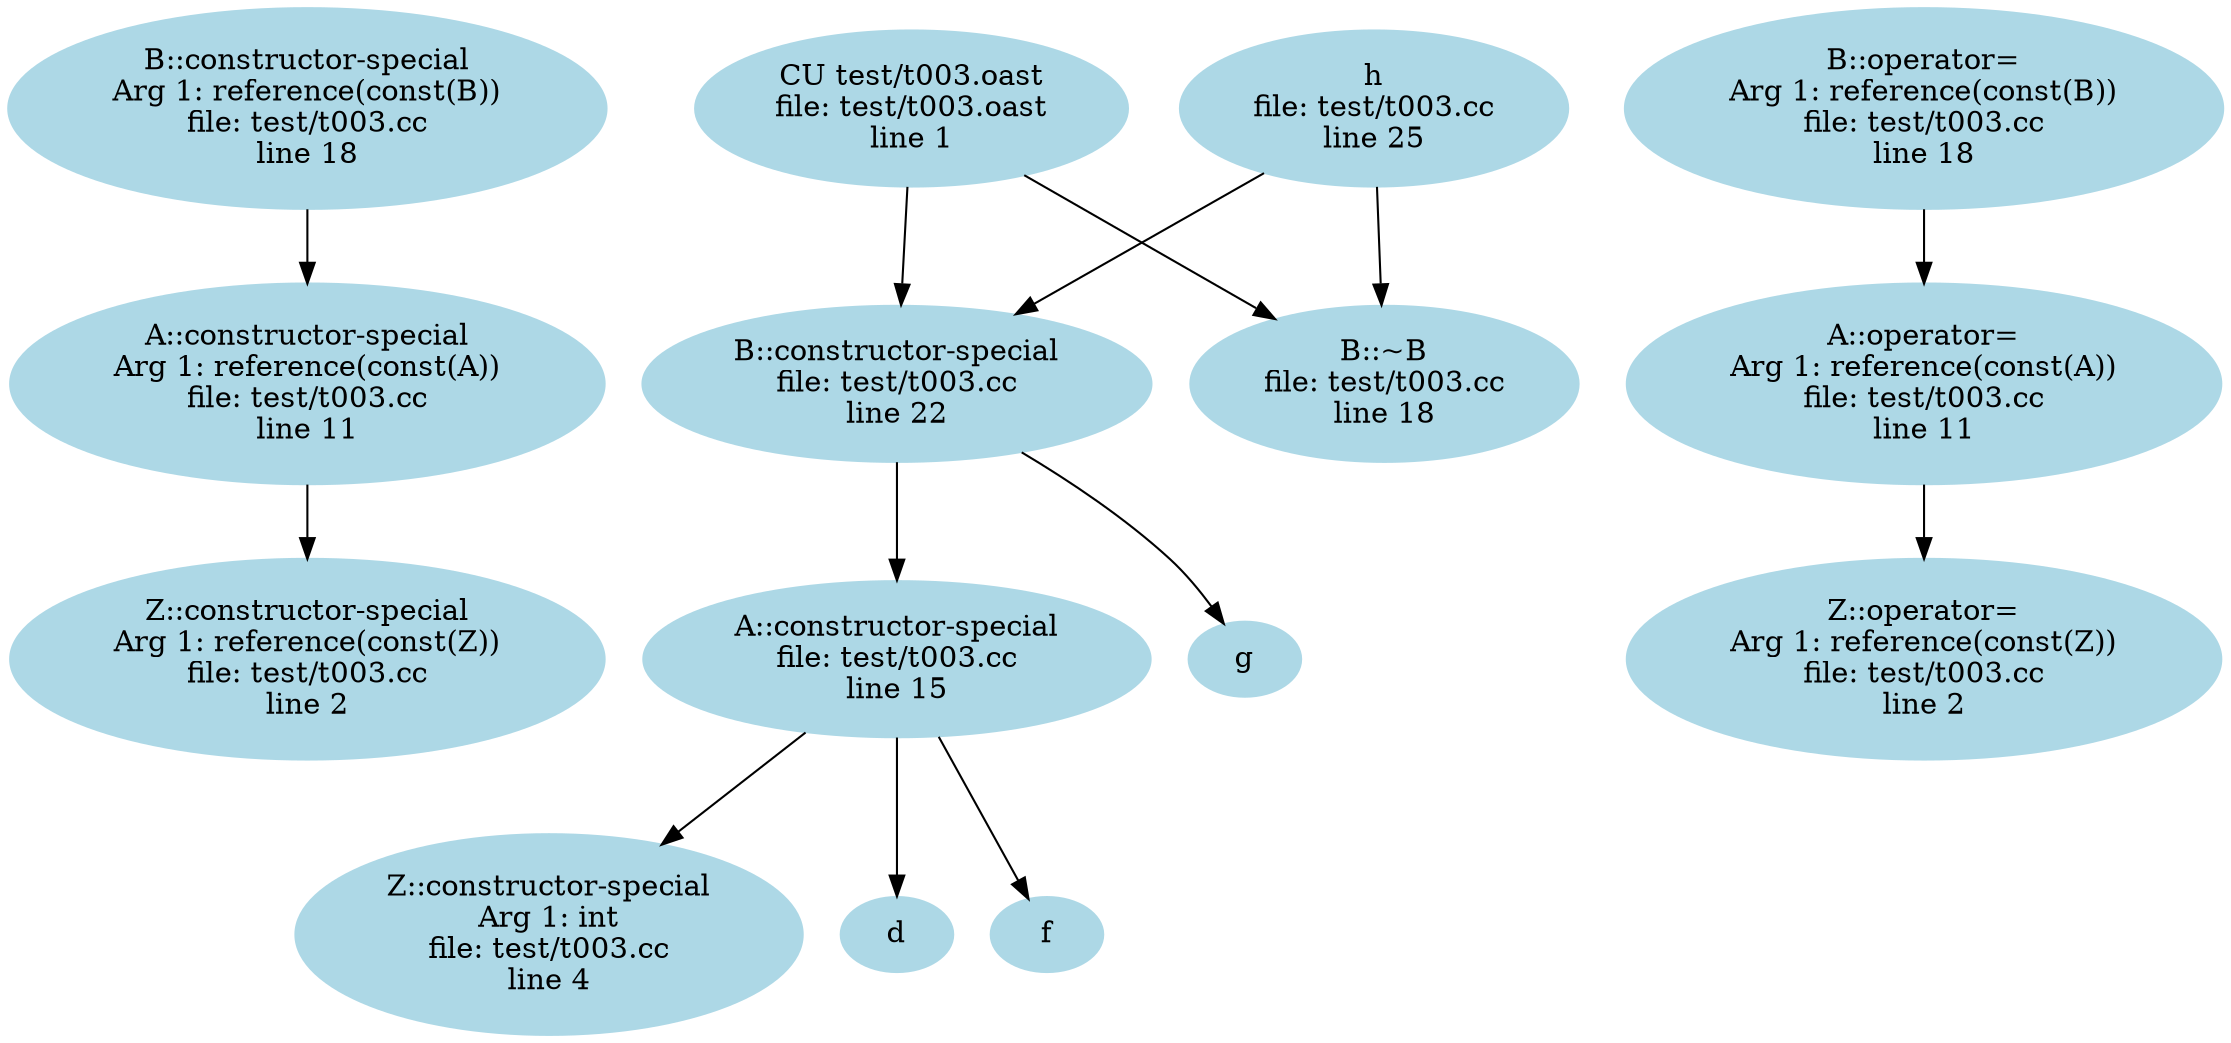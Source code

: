 digraph "CFG" {
  node [ color = "lightblue"; style = filled ];
  edge [ arrowtail=odot ];
    "13" [label="B::constructor-special\nArg 1: reference(const(B))\nfile: test/t003.cc\nline 18"]
    "13" -> "5";
    "10" [label="Z::constructor-special\nArg 1: int\nfile: test/t003.cc\nline 4"]
    "6" [label="Z::constructor-special\nArg 1: reference(const(Z))\nfile: test/t003.cc\nline 2"]
    "7" [label="CU test/t003.oast\nfile: test/t003.oast\nline 1"]
    "7" -> "1";
    "7" -> "2";
    "3" [label="B::operator=\nArg 1: reference(const(B))\nfile: test/t003.cc\nline 18"]
    "3" -> "4";
    "11" [label="d"]
    "5" [label="A::constructor-special\nArg 1: reference(const(A))\nfile: test/t003.cc\nline 11"]
    "5" -> "6";
    "4" [label="A::operator=\nArg 1: reference(const(A))\nfile: test/t003.cc\nline 11"]
    "4" -> "14";
    "9" [label="f"]
    "2" [label="B::~B\nfile: test/t003.cc\nline 18"]
    "12" [label="g"]
    "0" [label="h\nfile: test/t003.cc\nline 25"]
    "0" -> "1";
    "0" -> "2";
    "14" [label="Z::operator=\nArg 1: reference(const(Z))\nfile: test/t003.cc\nline 2"]
    "8" [label="A::constructor-special\nfile: test/t003.cc\nline 15"]
    "8" -> "9";
    "8" -> "10";
    "8" -> "11";
    "1" [label="B::constructor-special\nfile: test/t003.cc\nline 22"]
    "1" -> "12";
    "1" -> "8";
}
